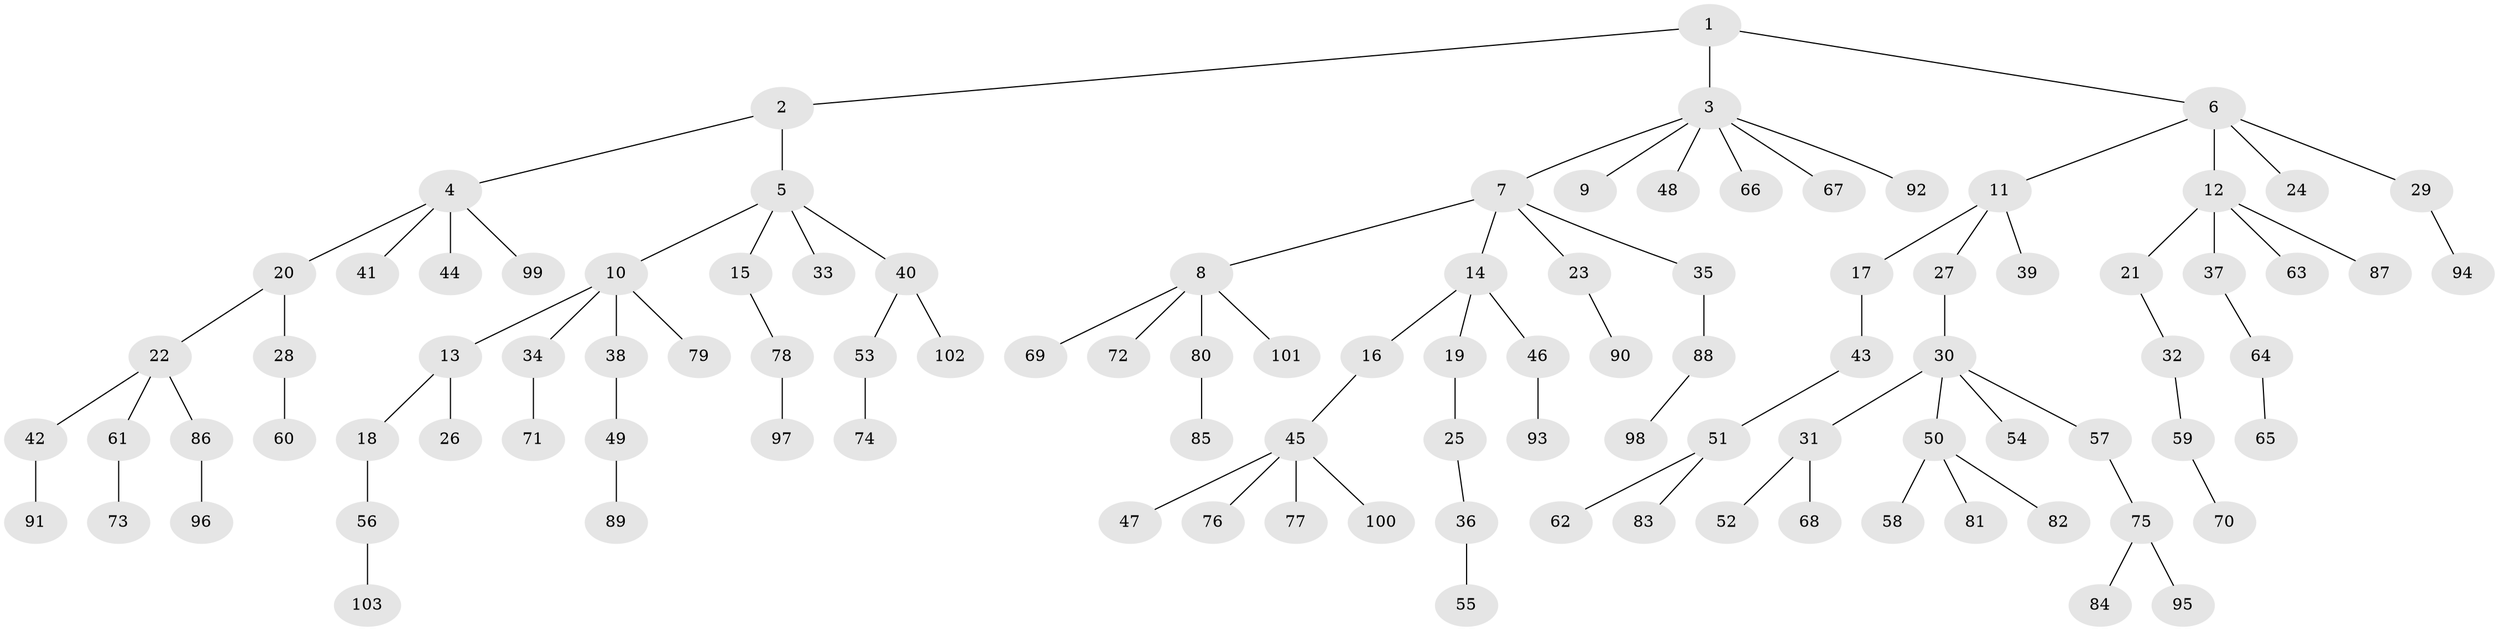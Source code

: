 // coarse degree distribution, {4: 0.09722222222222222, 6: 0.013888888888888888, 8: 0.027777777777777776, 5: 0.027777777777777776, 1: 0.5694444444444444, 3: 0.041666666666666664, 2: 0.2222222222222222}
// Generated by graph-tools (version 1.1) at 2025/24/03/03/25 07:24:06]
// undirected, 103 vertices, 102 edges
graph export_dot {
graph [start="1"]
  node [color=gray90,style=filled];
  1;
  2;
  3;
  4;
  5;
  6;
  7;
  8;
  9;
  10;
  11;
  12;
  13;
  14;
  15;
  16;
  17;
  18;
  19;
  20;
  21;
  22;
  23;
  24;
  25;
  26;
  27;
  28;
  29;
  30;
  31;
  32;
  33;
  34;
  35;
  36;
  37;
  38;
  39;
  40;
  41;
  42;
  43;
  44;
  45;
  46;
  47;
  48;
  49;
  50;
  51;
  52;
  53;
  54;
  55;
  56;
  57;
  58;
  59;
  60;
  61;
  62;
  63;
  64;
  65;
  66;
  67;
  68;
  69;
  70;
  71;
  72;
  73;
  74;
  75;
  76;
  77;
  78;
  79;
  80;
  81;
  82;
  83;
  84;
  85;
  86;
  87;
  88;
  89;
  90;
  91;
  92;
  93;
  94;
  95;
  96;
  97;
  98;
  99;
  100;
  101;
  102;
  103;
  1 -- 2;
  1 -- 3;
  1 -- 6;
  2 -- 4;
  2 -- 5;
  3 -- 7;
  3 -- 9;
  3 -- 48;
  3 -- 66;
  3 -- 67;
  3 -- 92;
  4 -- 20;
  4 -- 41;
  4 -- 44;
  4 -- 99;
  5 -- 10;
  5 -- 15;
  5 -- 33;
  5 -- 40;
  6 -- 11;
  6 -- 12;
  6 -- 24;
  6 -- 29;
  7 -- 8;
  7 -- 14;
  7 -- 23;
  7 -- 35;
  8 -- 69;
  8 -- 72;
  8 -- 80;
  8 -- 101;
  10 -- 13;
  10 -- 34;
  10 -- 38;
  10 -- 79;
  11 -- 17;
  11 -- 27;
  11 -- 39;
  12 -- 21;
  12 -- 37;
  12 -- 63;
  12 -- 87;
  13 -- 18;
  13 -- 26;
  14 -- 16;
  14 -- 19;
  14 -- 46;
  15 -- 78;
  16 -- 45;
  17 -- 43;
  18 -- 56;
  19 -- 25;
  20 -- 22;
  20 -- 28;
  21 -- 32;
  22 -- 42;
  22 -- 61;
  22 -- 86;
  23 -- 90;
  25 -- 36;
  27 -- 30;
  28 -- 60;
  29 -- 94;
  30 -- 31;
  30 -- 50;
  30 -- 54;
  30 -- 57;
  31 -- 52;
  31 -- 68;
  32 -- 59;
  34 -- 71;
  35 -- 88;
  36 -- 55;
  37 -- 64;
  38 -- 49;
  40 -- 53;
  40 -- 102;
  42 -- 91;
  43 -- 51;
  45 -- 47;
  45 -- 76;
  45 -- 77;
  45 -- 100;
  46 -- 93;
  49 -- 89;
  50 -- 58;
  50 -- 81;
  50 -- 82;
  51 -- 62;
  51 -- 83;
  53 -- 74;
  56 -- 103;
  57 -- 75;
  59 -- 70;
  61 -- 73;
  64 -- 65;
  75 -- 84;
  75 -- 95;
  78 -- 97;
  80 -- 85;
  86 -- 96;
  88 -- 98;
}

